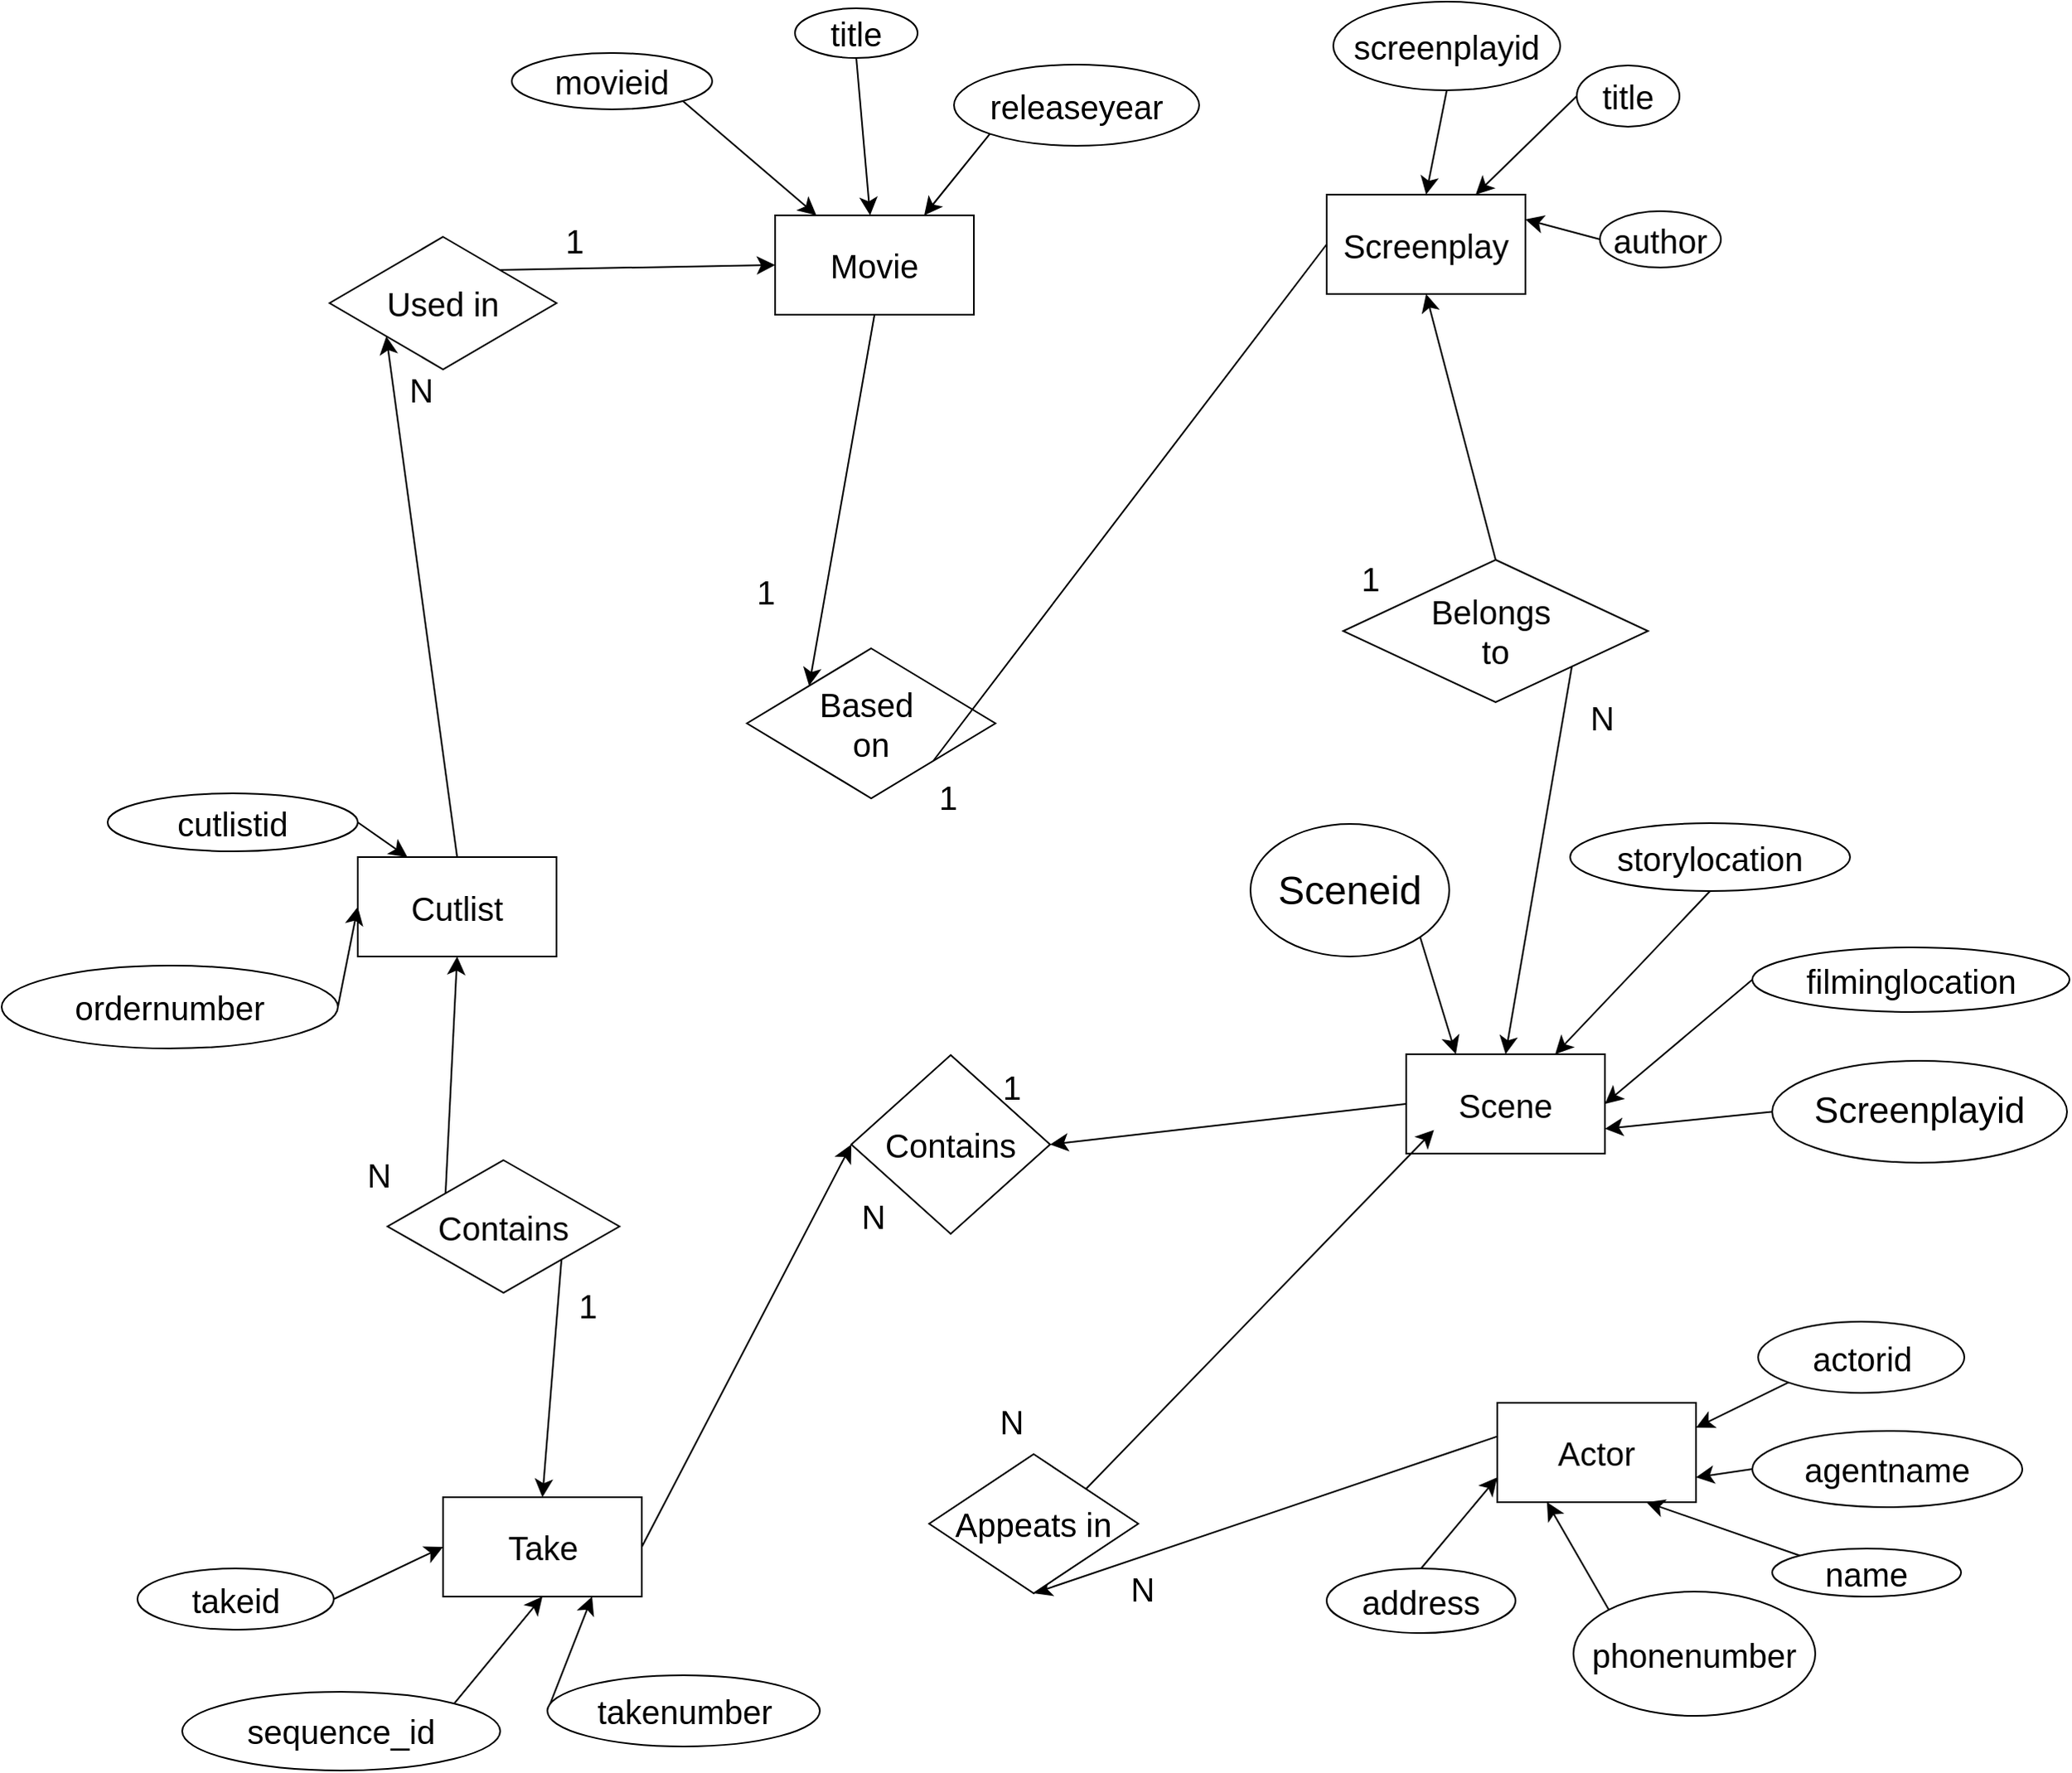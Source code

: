 <mxfile version="24.7.16">
  <diagram name="Page-1" id="NyJBCHCPPrqXN-TRPHbC">
    <mxGraphModel dx="2953" dy="2184" grid="0" gridSize="10" guides="1" tooltips="1" connect="1" arrows="1" fold="1" page="0" pageScale="1" pageWidth="850" pageHeight="1100" math="0" shadow="0">
      <root>
        <mxCell id="0" />
        <mxCell id="1" parent="0" />
        <mxCell id="9w7waXdRDV4EupU6Zrkj-1" value="Screenplay" style="rounded=0;whiteSpace=wrap;html=1;fontFamily=Helvetica;spacing=3;fontSize=20;" vertex="1" parent="1">
          <mxGeometry x="237" y="-383.5" width="120" height="60" as="geometry" />
        </mxCell>
        <mxCell id="9w7waXdRDV4EupU6Zrkj-2" value="Movie" style="rounded=0;whiteSpace=wrap;html=1;fontFamily=Helvetica;spacing=3;fontSize=20;" vertex="1" parent="1">
          <mxGeometry x="-96" y="-371" width="120" height="60" as="geometry" />
        </mxCell>
        <mxCell id="9w7waXdRDV4EupU6Zrkj-75" style="edgeStyle=none;curved=1;rounded=0;orthogonalLoop=1;jettySize=auto;html=1;exitX=0;exitY=0.5;exitDx=0;exitDy=0;entryX=1;entryY=0.5;entryDx=0;entryDy=0;fontSize=20;startSize=8;endSize=8;fontFamily=Helvetica;spacing=3;" edge="1" parent="1" source="9w7waXdRDV4EupU6Zrkj-3" target="9w7waXdRDV4EupU6Zrkj-69">
          <mxGeometry relative="1" as="geometry" />
        </mxCell>
        <mxCell id="9w7waXdRDV4EupU6Zrkj-3" value="Scene" style="rounded=0;whiteSpace=wrap;html=1;fontFamily=Helvetica;spacing=3;fontSize=20;" vertex="1" parent="1">
          <mxGeometry x="285" y="135.5" width="120" height="60" as="geometry" />
        </mxCell>
        <mxCell id="9w7waXdRDV4EupU6Zrkj-70" style="edgeStyle=none;curved=1;rounded=0;orthogonalLoop=1;jettySize=auto;html=1;exitX=0.5;exitY=0;exitDx=0;exitDy=0;entryX=0.5;entryY=1;entryDx=0;entryDy=0;fontSize=20;startSize=8;endSize=8;fontFamily=Helvetica;spacing=3;" edge="1" parent="1" source="9w7waXdRDV4EupU6Zrkj-5" target="9w7waXdRDV4EupU6Zrkj-65">
          <mxGeometry relative="1" as="geometry" />
        </mxCell>
        <mxCell id="9w7waXdRDV4EupU6Zrkj-5" value="Actor" style="rounded=0;whiteSpace=wrap;html=1;fontFamily=Helvetica;spacing=3;fontSize=20;" vertex="1" parent="1">
          <mxGeometry x="340" y="346" width="120" height="60" as="geometry" />
        </mxCell>
        <mxCell id="9w7waXdRDV4EupU6Zrkj-22" style="edgeStyle=none;curved=1;rounded=0;orthogonalLoop=1;jettySize=auto;html=1;exitX=1;exitY=1;exitDx=0;exitDy=0;fontSize=20;startSize=8;endSize=8;fontFamily=Helvetica;spacing=3;" edge="1" parent="1" source="9w7waXdRDV4EupU6Zrkj-6" target="9w7waXdRDV4EupU6Zrkj-2">
          <mxGeometry relative="1" as="geometry" />
        </mxCell>
        <mxCell id="9w7waXdRDV4EupU6Zrkj-6" value="movieid" style="ellipse;whiteSpace=wrap;html=1;fontFamily=Helvetica;spacing=3;fontSize=20;" vertex="1" parent="1">
          <mxGeometry x="-255" y="-469" width="121" height="34" as="geometry" />
        </mxCell>
        <mxCell id="9w7waXdRDV4EupU6Zrkj-23" style="edgeStyle=none;curved=1;rounded=0;orthogonalLoop=1;jettySize=auto;html=1;exitX=0.5;exitY=1;exitDx=0;exitDy=0;fontSize=20;startSize=8;endSize=8;fontFamily=Helvetica;spacing=3;" edge="1" parent="1" source="9w7waXdRDV4EupU6Zrkj-7" target="9w7waXdRDV4EupU6Zrkj-2">
          <mxGeometry relative="1" as="geometry" />
        </mxCell>
        <mxCell id="9w7waXdRDV4EupU6Zrkj-7" value="title" style="ellipse;whiteSpace=wrap;html=1;fontFamily=Helvetica;spacing=3;fontSize=20;" vertex="1" parent="1">
          <mxGeometry x="-84" y="-496" width="74" height="30" as="geometry" />
        </mxCell>
        <mxCell id="9w7waXdRDV4EupU6Zrkj-25" style="edgeStyle=none;curved=1;rounded=0;orthogonalLoop=1;jettySize=auto;html=1;exitX=0;exitY=1;exitDx=0;exitDy=0;entryX=0.75;entryY=0;entryDx=0;entryDy=0;fontSize=20;startSize=8;endSize=8;fontFamily=Helvetica;spacing=3;" edge="1" parent="1" source="9w7waXdRDV4EupU6Zrkj-8" target="9w7waXdRDV4EupU6Zrkj-2">
          <mxGeometry relative="1" as="geometry" />
        </mxCell>
        <mxCell id="9w7waXdRDV4EupU6Zrkj-8" value="releaseyear" style="ellipse;whiteSpace=wrap;html=1;fontFamily=Helvetica;spacing=3;fontSize=20;" vertex="1" parent="1">
          <mxGeometry x="12" y="-462" width="148" height="49" as="geometry" />
        </mxCell>
        <mxCell id="9w7waXdRDV4EupU6Zrkj-74" style="edgeStyle=none;curved=1;rounded=0;orthogonalLoop=1;jettySize=auto;html=1;exitX=1;exitY=0.5;exitDx=0;exitDy=0;entryX=0;entryY=0.5;entryDx=0;entryDy=0;fontSize=20;startSize=8;endSize=8;fontFamily=Helvetica;spacing=3;" edge="1" parent="1" source="9w7waXdRDV4EupU6Zrkj-9" target="9w7waXdRDV4EupU6Zrkj-73">
          <mxGeometry relative="1" as="geometry" />
        </mxCell>
        <mxCell id="9w7waXdRDV4EupU6Zrkj-9" value="takeid" style="ellipse;whiteSpace=wrap;html=1;fontFamily=Helvetica;spacing=3;fontSize=20;" vertex="1" parent="1">
          <mxGeometry x="-481" y="446" width="118.5" height="37" as="geometry" />
        </mxCell>
        <mxCell id="9w7waXdRDV4EupU6Zrkj-72" style="edgeStyle=none;curved=1;rounded=0;orthogonalLoop=1;jettySize=auto;html=1;exitX=0;exitY=0.5;exitDx=0;exitDy=0;entryX=0.75;entryY=1;entryDx=0;entryDy=0;fontSize=20;startSize=8;endSize=8;fontFamily=Helvetica;spacing=3;" edge="1" parent="1" source="9w7waXdRDV4EupU6Zrkj-10" target="9w7waXdRDV4EupU6Zrkj-73">
          <mxGeometry relative="1" as="geometry">
            <mxPoint x="-217.5" y="476.5" as="targetPoint" />
          </mxGeometry>
        </mxCell>
        <mxCell id="9w7waXdRDV4EupU6Zrkj-10" value="takenumber" style="ellipse;whiteSpace=wrap;html=1;fontFamily=Helvetica;spacing=3;fontSize=20;" vertex="1" parent="1">
          <mxGeometry x="-233.5" y="510.5" width="164.5" height="43" as="geometry" />
        </mxCell>
        <mxCell id="9w7waXdRDV4EupU6Zrkj-64" style="edgeStyle=none;curved=1;rounded=0;orthogonalLoop=1;jettySize=auto;html=1;exitX=0.5;exitY=1;exitDx=0;exitDy=0;fontSize=20;startSize=8;endSize=8;entryX=0.75;entryY=0;entryDx=0;entryDy=0;fontFamily=Helvetica;spacing=3;" edge="1" parent="1" source="9w7waXdRDV4EupU6Zrkj-12" target="9w7waXdRDV4EupU6Zrkj-3">
          <mxGeometry relative="1" as="geometry">
            <mxPoint x="497.361" y="65.667" as="targetPoint" />
          </mxGeometry>
        </mxCell>
        <mxCell id="9w7waXdRDV4EupU6Zrkj-12" value="storylocation" style="ellipse;whiteSpace=wrap;html=1;fontFamily=Helvetica;spacing=3;fontSize=20;" vertex="1" parent="1">
          <mxGeometry x="384" y="-4" width="169" height="41" as="geometry" />
        </mxCell>
        <mxCell id="9w7waXdRDV4EupU6Zrkj-55" style="edgeStyle=none;curved=1;rounded=0;orthogonalLoop=1;jettySize=auto;html=1;exitX=0;exitY=0.5;exitDx=0;exitDy=0;entryX=1;entryY=0.5;entryDx=0;entryDy=0;fontSize=20;startSize=8;endSize=8;fontFamily=Helvetica;spacing=3;" edge="1" parent="1" source="9w7waXdRDV4EupU6Zrkj-13" target="9w7waXdRDV4EupU6Zrkj-3">
          <mxGeometry relative="1" as="geometry" />
        </mxCell>
        <mxCell id="9w7waXdRDV4EupU6Zrkj-13" value="filminglocation" style="ellipse;whiteSpace=wrap;html=1;fontFamily=Helvetica;spacing=3;fontSize=20;" vertex="1" parent="1">
          <mxGeometry x="494" y="71" width="191.5" height="39" as="geometry" />
        </mxCell>
        <mxCell id="9w7waXdRDV4EupU6Zrkj-36" style="edgeStyle=none;curved=1;rounded=0;orthogonalLoop=1;jettySize=auto;html=1;exitX=0.5;exitY=1;exitDx=0;exitDy=0;entryX=0.5;entryY=0;entryDx=0;entryDy=0;fontSize=20;startSize=8;endSize=8;fontFamily=Helvetica;spacing=3;" edge="1" parent="1" source="9w7waXdRDV4EupU6Zrkj-14" target="9w7waXdRDV4EupU6Zrkj-1">
          <mxGeometry relative="1" as="geometry" />
        </mxCell>
        <mxCell id="9w7waXdRDV4EupU6Zrkj-14" value="screenplayid" style="ellipse;whiteSpace=wrap;html=1;fontFamily=Helvetica;spacing=3;fontSize=20;" vertex="1" parent="1">
          <mxGeometry x="241" y="-500" width="137" height="53.5" as="geometry" />
        </mxCell>
        <mxCell id="9w7waXdRDV4EupU6Zrkj-37" style="edgeStyle=none;curved=1;rounded=0;orthogonalLoop=1;jettySize=auto;html=1;exitX=0;exitY=0.5;exitDx=0;exitDy=0;entryX=0.75;entryY=0;entryDx=0;entryDy=0;fontSize=20;startSize=8;endSize=8;fontFamily=Helvetica;spacing=3;" edge="1" parent="1" source="9w7waXdRDV4EupU6Zrkj-15" target="9w7waXdRDV4EupU6Zrkj-1">
          <mxGeometry relative="1" as="geometry" />
        </mxCell>
        <mxCell id="9w7waXdRDV4EupU6Zrkj-15" value="title" style="ellipse;whiteSpace=wrap;html=1;fontFamily=Helvetica;spacing=3;fontSize=20;" vertex="1" parent="1">
          <mxGeometry x="388" y="-461.5" width="62" height="37" as="geometry" />
        </mxCell>
        <mxCell id="9w7waXdRDV4EupU6Zrkj-38" style="edgeStyle=none;curved=1;rounded=0;orthogonalLoop=1;jettySize=auto;html=1;exitX=0;exitY=0.5;exitDx=0;exitDy=0;entryX=1;entryY=0.25;entryDx=0;entryDy=0;fontSize=20;startSize=8;endSize=8;fontFamily=Helvetica;spacing=3;" edge="1" parent="1" source="9w7waXdRDV4EupU6Zrkj-16" target="9w7waXdRDV4EupU6Zrkj-1">
          <mxGeometry relative="1" as="geometry" />
        </mxCell>
        <mxCell id="9w7waXdRDV4EupU6Zrkj-16" value="author" style="ellipse;whiteSpace=wrap;html=1;fontFamily=Helvetica;spacing=3;fontSize=20;" vertex="1" parent="1">
          <mxGeometry x="402" y="-373.5" width="73" height="34" as="geometry" />
        </mxCell>
        <mxCell id="9w7waXdRDV4EupU6Zrkj-35" style="edgeStyle=none;curved=1;rounded=0;orthogonalLoop=1;jettySize=auto;html=1;exitX=0;exitY=1;exitDx=0;exitDy=0;entryX=1;entryY=0.25;entryDx=0;entryDy=0;fontSize=20;startSize=8;endSize=8;fontFamily=Helvetica;spacing=3;" edge="1" parent="1" source="9w7waXdRDV4EupU6Zrkj-17" target="9w7waXdRDV4EupU6Zrkj-5">
          <mxGeometry relative="1" as="geometry" />
        </mxCell>
        <mxCell id="9w7waXdRDV4EupU6Zrkj-17" value="actorid" style="ellipse;whiteSpace=wrap;html=1;fontFamily=Helvetica;spacing=3;fontSize=20;" vertex="1" parent="1">
          <mxGeometry x="497.5" y="297" width="124.5" height="43" as="geometry" />
        </mxCell>
        <mxCell id="9w7waXdRDV4EupU6Zrkj-33" style="edgeStyle=none;curved=1;rounded=0;orthogonalLoop=1;jettySize=auto;html=1;exitX=0;exitY=0;exitDx=0;exitDy=0;entryX=0.75;entryY=1;entryDx=0;entryDy=0;fontSize=20;startSize=8;endSize=8;fontFamily=Helvetica;spacing=3;" edge="1" parent="1" source="9w7waXdRDV4EupU6Zrkj-18" target="9w7waXdRDV4EupU6Zrkj-5">
          <mxGeometry relative="1" as="geometry" />
        </mxCell>
        <mxCell id="9w7waXdRDV4EupU6Zrkj-18" value="name" style="ellipse;whiteSpace=wrap;html=1;fontFamily=Helvetica;spacing=3;fontSize=20;" vertex="1" parent="1">
          <mxGeometry x="506" y="434" width="114" height="29" as="geometry" />
        </mxCell>
        <mxCell id="9w7waXdRDV4EupU6Zrkj-32" style="edgeStyle=none;curved=1;rounded=0;orthogonalLoop=1;jettySize=auto;html=1;exitX=0;exitY=0;exitDx=0;exitDy=0;entryX=0.25;entryY=1;entryDx=0;entryDy=0;fontSize=20;startSize=8;endSize=8;fontFamily=Helvetica;spacing=3;" edge="1" parent="1" source="9w7waXdRDV4EupU6Zrkj-19" target="9w7waXdRDV4EupU6Zrkj-5">
          <mxGeometry relative="1" as="geometry" />
        </mxCell>
        <mxCell id="9w7waXdRDV4EupU6Zrkj-19" value="phonenumber" style="ellipse;whiteSpace=wrap;html=1;fontFamily=Helvetica;spacing=3;fontSize=20;" vertex="1" parent="1">
          <mxGeometry x="386" y="460" width="146" height="75" as="geometry" />
        </mxCell>
        <mxCell id="9w7waXdRDV4EupU6Zrkj-31" style="edgeStyle=none;curved=1;rounded=0;orthogonalLoop=1;jettySize=auto;html=1;exitX=0.5;exitY=0;exitDx=0;exitDy=0;entryX=0;entryY=0.75;entryDx=0;entryDy=0;fontSize=20;startSize=8;endSize=8;fontFamily=Helvetica;spacing=3;" edge="1" parent="1" source="9w7waXdRDV4EupU6Zrkj-20" target="9w7waXdRDV4EupU6Zrkj-5">
          <mxGeometry relative="1" as="geometry" />
        </mxCell>
        <mxCell id="9w7waXdRDV4EupU6Zrkj-20" value="address" style="ellipse;whiteSpace=wrap;html=1;fontFamily=Helvetica;spacing=3;fontSize=20;" vertex="1" parent="1">
          <mxGeometry x="237" y="446" width="114" height="39" as="geometry" />
        </mxCell>
        <mxCell id="9w7waXdRDV4EupU6Zrkj-34" style="edgeStyle=none;curved=1;rounded=0;orthogonalLoop=1;jettySize=auto;html=1;exitX=0;exitY=0.5;exitDx=0;exitDy=0;entryX=1;entryY=0.75;entryDx=0;entryDy=0;fontSize=20;startSize=8;endSize=8;fontFamily=Helvetica;spacing=3;" edge="1" parent="1" source="9w7waXdRDV4EupU6Zrkj-21" target="9w7waXdRDV4EupU6Zrkj-5">
          <mxGeometry relative="1" as="geometry" />
        </mxCell>
        <mxCell id="9w7waXdRDV4EupU6Zrkj-21" value="agentname" style="ellipse;whiteSpace=wrap;html=1;fontFamily=Helvetica;spacing=3;fontSize=20;" vertex="1" parent="1">
          <mxGeometry x="494" y="363" width="163" height="46" as="geometry" />
        </mxCell>
        <mxCell id="9w7waXdRDV4EupU6Zrkj-43" style="edgeStyle=none;curved=1;rounded=0;orthogonalLoop=1;jettySize=auto;html=1;exitX=1;exitY=0;exitDx=0;exitDy=0;entryX=0.5;entryY=1;entryDx=0;entryDy=0;fontSize=20;startSize=8;endSize=8;fontFamily=Helvetica;spacing=3;" edge="1" parent="1" source="9w7waXdRDV4EupU6Zrkj-42" target="9w7waXdRDV4EupU6Zrkj-73">
          <mxGeometry relative="1" as="geometry">
            <mxPoint x="-247.5" y="506.5" as="targetPoint" />
          </mxGeometry>
        </mxCell>
        <mxCell id="9w7waXdRDV4EupU6Zrkj-42" value="sequence_id" style="ellipse;whiteSpace=wrap;html=1;fontFamily=Helvetica;spacing=3;fontSize=20;" vertex="1" parent="1">
          <mxGeometry x="-454" y="520.5" width="192" height="47.5" as="geometry" />
        </mxCell>
        <mxCell id="9w7waXdRDV4EupU6Zrkj-44" value="Based&amp;nbsp;&lt;div style=&quot;font-size: 20px;&quot;&gt;on&lt;/div&gt;" style="rhombus;whiteSpace=wrap;html=1;fontFamily=Helvetica;spacing=3;fontSize=20;" vertex="1" parent="1">
          <mxGeometry x="-113" y="-109.5" width="150" height="90.5" as="geometry" />
        </mxCell>
        <mxCell id="9w7waXdRDV4EupU6Zrkj-46" value="" style="endArrow=none;html=1;rounded=0;fontSize=20;startSize=8;endSize=8;curved=1;entryX=1;entryY=1;entryDx=0;entryDy=0;exitX=0;exitY=0.5;exitDx=0;exitDy=0;fontFamily=Helvetica;spacing=3;" edge="1" parent="1" source="9w7waXdRDV4EupU6Zrkj-1" target="9w7waXdRDV4EupU6Zrkj-44">
          <mxGeometry width="50" height="50" relative="1" as="geometry">
            <mxPoint x="223" y="80" as="sourcePoint" />
            <mxPoint x="93" y="10" as="targetPoint" />
          </mxGeometry>
        </mxCell>
        <mxCell id="9w7waXdRDV4EupU6Zrkj-78" style="edgeStyle=none;curved=1;rounded=0;orthogonalLoop=1;jettySize=auto;html=1;exitX=0.5;exitY=0;exitDx=0;exitDy=0;entryX=0;entryY=1;entryDx=0;entryDy=0;fontSize=20;startSize=8;endSize=8;fontFamily=Helvetica;spacing=3;" edge="1" parent="1" source="9w7waXdRDV4EupU6Zrkj-47" target="9w7waXdRDV4EupU6Zrkj-77">
          <mxGeometry relative="1" as="geometry" />
        </mxCell>
        <mxCell id="9w7waXdRDV4EupU6Zrkj-47" value="Cutlist" style="rounded=0;whiteSpace=wrap;html=1;fontFamily=Helvetica;spacing=3;fontSize=20;" vertex="1" parent="1">
          <mxGeometry x="-348" y="16.5" width="120" height="60" as="geometry" />
        </mxCell>
        <mxCell id="9w7waXdRDV4EupU6Zrkj-67" style="edgeStyle=none;curved=1;rounded=0;orthogonalLoop=1;jettySize=auto;html=1;exitX=1;exitY=0.5;exitDx=0;exitDy=0;entryX=0.25;entryY=0;entryDx=0;entryDy=0;fontSize=20;startSize=8;endSize=8;fontFamily=Helvetica;spacing=3;" edge="1" parent="1" source="9w7waXdRDV4EupU6Zrkj-48" target="9w7waXdRDV4EupU6Zrkj-47">
          <mxGeometry relative="1" as="geometry" />
        </mxCell>
        <mxCell id="9w7waXdRDV4EupU6Zrkj-48" value="cutlistid" style="ellipse;whiteSpace=wrap;html=1;fontFamily=Helvetica;spacing=3;fontSize=20;" vertex="1" parent="1">
          <mxGeometry x="-499" y="-22" width="151" height="35" as="geometry" />
        </mxCell>
        <mxCell id="9w7waXdRDV4EupU6Zrkj-68" style="edgeStyle=none;curved=1;rounded=0;orthogonalLoop=1;jettySize=auto;html=1;exitX=1;exitY=0.5;exitDx=0;exitDy=0;entryX=0;entryY=0.5;entryDx=0;entryDy=0;fontSize=20;startSize=8;endSize=8;fontFamily=Helvetica;spacing=3;" edge="1" parent="1" source="9w7waXdRDV4EupU6Zrkj-49" target="9w7waXdRDV4EupU6Zrkj-47">
          <mxGeometry relative="1" as="geometry" />
        </mxCell>
        <mxCell id="9w7waXdRDV4EupU6Zrkj-49" value="ordernumber" style="ellipse;whiteSpace=wrap;html=1;fontFamily=Helvetica;spacing=3;fontSize=20;" vertex="1" parent="1">
          <mxGeometry x="-563" y="82" width="203" height="50" as="geometry" />
        </mxCell>
        <mxCell id="9w7waXdRDV4EupU6Zrkj-51" value="1" style="text;html=1;align=center;verticalAlign=middle;resizable=0;points=[];autosize=1;strokeColor=none;fillColor=none;fontSize=20;fontFamily=Helvetica;spacing=3;" vertex="1" parent="1">
          <mxGeometry x="-8" y="-39" width="31" height="38" as="geometry" />
        </mxCell>
        <mxCell id="9w7waXdRDV4EupU6Zrkj-58" style="edgeStyle=none;curved=1;rounded=0;orthogonalLoop=1;jettySize=auto;html=1;exitX=0.5;exitY=0;exitDx=0;exitDy=0;entryX=0.5;entryY=1;entryDx=0;entryDy=0;fontSize=20;startSize=8;endSize=8;fontFamily=Helvetica;spacing=3;" edge="1" parent="1" source="9w7waXdRDV4EupU6Zrkj-57" target="9w7waXdRDV4EupU6Zrkj-1">
          <mxGeometry relative="1" as="geometry" />
        </mxCell>
        <mxCell id="9w7waXdRDV4EupU6Zrkj-60" style="edgeStyle=none;curved=1;rounded=0;orthogonalLoop=1;jettySize=auto;html=1;exitX=1;exitY=1;exitDx=0;exitDy=0;entryX=0.5;entryY=0;entryDx=0;entryDy=0;fontSize=20;startSize=8;endSize=8;fontFamily=Helvetica;spacing=3;" edge="1" parent="1" source="9w7waXdRDV4EupU6Zrkj-57" target="9w7waXdRDV4EupU6Zrkj-3">
          <mxGeometry relative="1" as="geometry" />
        </mxCell>
        <mxCell id="9w7waXdRDV4EupU6Zrkj-57" value="Belongs&amp;nbsp;&lt;div style=&quot;font-size: 20px;&quot;&gt;to&lt;/div&gt;" style="rhombus;whiteSpace=wrap;html=1;fontFamily=Helvetica;spacing=3;fontSize=20;" vertex="1" parent="1">
          <mxGeometry x="247" y="-163" width="184" height="86" as="geometry" />
        </mxCell>
        <mxCell id="9w7waXdRDV4EupU6Zrkj-61" value="N" style="text;html=1;align=center;verticalAlign=middle;resizable=0;points=[];autosize=1;strokeColor=none;fillColor=none;fontSize=20;fontFamily=Helvetica;spacing=3;" vertex="1" parent="1">
          <mxGeometry x="386" y="-87" width="34" height="38" as="geometry" />
        </mxCell>
        <mxCell id="9w7waXdRDV4EupU6Zrkj-63" value="1" style="text;html=1;align=center;verticalAlign=middle;resizable=0;points=[];autosize=1;strokeColor=none;fillColor=none;fontSize=20;fontFamily=Helvetica;spacing=3;" vertex="1" parent="1">
          <mxGeometry x="247" y="-171" width="31" height="38" as="geometry" />
        </mxCell>
        <mxCell id="9w7waXdRDV4EupU6Zrkj-65" value="Appeats in" style="rhombus;whiteSpace=wrap;html=1;fontFamily=Helvetica;spacing=3;fontSize=20;" vertex="1" parent="1">
          <mxGeometry x="-3" y="377" width="126.25" height="84" as="geometry" />
        </mxCell>
        <mxCell id="9w7waXdRDV4EupU6Zrkj-69" value="Contains" style="rhombus;whiteSpace=wrap;html=1;fontFamily=Helvetica;spacing=3;fontSize=20;" vertex="1" parent="1">
          <mxGeometry x="-50" y="136" width="120" height="108" as="geometry" />
        </mxCell>
        <mxCell id="9w7waXdRDV4EupU6Zrkj-71" style="edgeStyle=none;curved=1;rounded=0;orthogonalLoop=1;jettySize=auto;html=1;exitX=1;exitY=0;exitDx=0;exitDy=0;entryX=0.14;entryY=0.762;entryDx=0;entryDy=0;entryPerimeter=0;fontSize=20;startSize=8;endSize=8;fontFamily=Helvetica;spacing=3;" edge="1" parent="1" source="9w7waXdRDV4EupU6Zrkj-65" target="9w7waXdRDV4EupU6Zrkj-3">
          <mxGeometry relative="1" as="geometry" />
        </mxCell>
        <mxCell id="9w7waXdRDV4EupU6Zrkj-76" style="edgeStyle=none;curved=1;rounded=0;orthogonalLoop=1;jettySize=auto;html=1;exitX=1;exitY=0.5;exitDx=0;exitDy=0;entryX=0;entryY=0.5;entryDx=0;entryDy=0;fontSize=20;startSize=8;endSize=8;fontFamily=Helvetica;spacing=3;" edge="1" parent="1" source="9w7waXdRDV4EupU6Zrkj-73" target="9w7waXdRDV4EupU6Zrkj-69">
          <mxGeometry relative="1" as="geometry" />
        </mxCell>
        <mxCell id="9w7waXdRDV4EupU6Zrkj-73" value="Take" style="rounded=0;whiteSpace=wrap;html=1;fontFamily=Helvetica;spacing=3;fontSize=20;" vertex="1" parent="1">
          <mxGeometry x="-296.5" y="403" width="120" height="60" as="geometry" />
        </mxCell>
        <mxCell id="9w7waXdRDV4EupU6Zrkj-79" style="edgeStyle=none;curved=1;rounded=0;orthogonalLoop=1;jettySize=auto;html=1;exitX=1;exitY=0;exitDx=0;exitDy=0;entryX=0;entryY=0.5;entryDx=0;entryDy=0;fontSize=20;startSize=8;endSize=8;fontFamily=Helvetica;spacing=3;" edge="1" parent="1" source="9w7waXdRDV4EupU6Zrkj-77" target="9w7waXdRDV4EupU6Zrkj-2">
          <mxGeometry relative="1" as="geometry" />
        </mxCell>
        <mxCell id="9w7waXdRDV4EupU6Zrkj-77" value="Used in" style="rhombus;whiteSpace=wrap;html=1;fontFamily=Helvetica;spacing=3;fontSize=20;" vertex="1" parent="1">
          <mxGeometry x="-365" y="-358" width="137" height="80" as="geometry" />
        </mxCell>
        <mxCell id="9w7waXdRDV4EupU6Zrkj-82" style="edgeStyle=none;curved=1;rounded=0;orthogonalLoop=1;jettySize=auto;html=1;exitX=1;exitY=1;exitDx=0;exitDy=0;entryX=0.5;entryY=0;entryDx=0;entryDy=0;fontSize=20;startSize=8;endSize=8;fontFamily=Helvetica;spacing=3;" edge="1" parent="1" source="9w7waXdRDV4EupU6Zrkj-80" target="9w7waXdRDV4EupU6Zrkj-73">
          <mxGeometry relative="1" as="geometry" />
        </mxCell>
        <mxCell id="9w7waXdRDV4EupU6Zrkj-83" style="edgeStyle=none;curved=1;rounded=0;orthogonalLoop=1;jettySize=auto;html=1;exitX=0;exitY=0;exitDx=0;exitDy=0;entryX=0.5;entryY=1;entryDx=0;entryDy=0;fontSize=20;startSize=8;endSize=8;fontFamily=Helvetica;spacing=3;" edge="1" parent="1" source="9w7waXdRDV4EupU6Zrkj-80" target="9w7waXdRDV4EupU6Zrkj-47">
          <mxGeometry relative="1" as="geometry" />
        </mxCell>
        <mxCell id="9w7waXdRDV4EupU6Zrkj-80" value="Contains" style="rhombus;whiteSpace=wrap;html=1;fontFamily=Helvetica;spacing=3;fontSize=20;" vertex="1" parent="1">
          <mxGeometry x="-330" y="199.5" width="140" height="80" as="geometry" />
        </mxCell>
        <mxCell id="9w7waXdRDV4EupU6Zrkj-84" value="N" style="text;html=1;align=center;verticalAlign=middle;whiteSpace=wrap;rounded=0;fontSize=20;fontFamily=Helvetica;spacing=3;" vertex="1" parent="1">
          <mxGeometry x="-365" y="193" width="60" height="30" as="geometry" />
        </mxCell>
        <mxCell id="9w7waXdRDV4EupU6Zrkj-85" value="1" style="text;html=1;align=center;verticalAlign=middle;whiteSpace=wrap;rounded=0;fontSize=20;fontFamily=Helvetica;spacing=3;" vertex="1" parent="1">
          <mxGeometry x="-239" y="272" width="60" height="30" as="geometry" />
        </mxCell>
        <mxCell id="9w7waXdRDV4EupU6Zrkj-86" value="1" style="text;html=1;align=center;verticalAlign=middle;whiteSpace=wrap;rounded=0;fontSize=20;fontFamily=Helvetica;spacing=3;" vertex="1" parent="1">
          <mxGeometry x="-247" y="-371.5" width="60" height="30" as="geometry" />
        </mxCell>
        <mxCell id="9w7waXdRDV4EupU6Zrkj-87" value="N" style="text;html=1;align=center;verticalAlign=middle;resizable=0;points=[];autosize=1;strokeColor=none;fillColor=none;fontSize=20;fontFamily=Helvetica;spacing=3;" vertex="1" parent="1">
          <mxGeometry x="-327" y="-285.5" width="34" height="38" as="geometry" />
        </mxCell>
        <mxCell id="9w7waXdRDV4EupU6Zrkj-88" value="1" style="text;html=1;align=center;verticalAlign=middle;whiteSpace=wrap;rounded=0;fontSize=20;fontFamily=Helvetica;spacing=3;" vertex="1" parent="1">
          <mxGeometry x="16.5" y="139.5" width="60" height="30" as="geometry" />
        </mxCell>
        <mxCell id="9w7waXdRDV4EupU6Zrkj-89" value="N" style="text;html=1;align=center;verticalAlign=middle;resizable=0;points=[];autosize=1;strokeColor=none;fillColor=none;fontSize=20;fontFamily=Helvetica;spacing=3;" vertex="1" parent="1">
          <mxGeometry x="-54.5" y="213.5" width="34" height="38" as="geometry" />
        </mxCell>
        <mxCell id="9w7waXdRDV4EupU6Zrkj-90" value="N" style="text;html=1;align=center;verticalAlign=middle;whiteSpace=wrap;rounded=0;fontSize=20;fontFamily=Helvetica;spacing=3;" vertex="1" parent="1">
          <mxGeometry x="96" y="443" width="60" height="30" as="geometry" />
        </mxCell>
        <mxCell id="9w7waXdRDV4EupU6Zrkj-91" value="N" style="text;html=1;align=center;verticalAlign=middle;whiteSpace=wrap;rounded=0;fontSize=20;fontFamily=Helvetica;spacing=3;" vertex="1" parent="1">
          <mxGeometry x="16.5" y="342" width="60" height="30" as="geometry" />
        </mxCell>
        <mxCell id="9w7waXdRDV4EupU6Zrkj-93" value="" style="edgeStyle=none;curved=1;rounded=0;orthogonalLoop=1;jettySize=auto;html=1;exitX=0.5;exitY=1;exitDx=0;exitDy=0;entryX=0;entryY=0;entryDx=0;entryDy=0;fontSize=20;startSize=8;endSize=8;fontFamily=Helvetica;spacing=3;" edge="1" parent="1" source="9w7waXdRDV4EupU6Zrkj-2" target="9w7waXdRDV4EupU6Zrkj-44">
          <mxGeometry relative="1" as="geometry">
            <mxPoint x="-36" y="-311" as="sourcePoint" />
            <mxPoint x="37.5" y="-161" as="targetPoint" />
          </mxGeometry>
        </mxCell>
        <mxCell id="9w7waXdRDV4EupU6Zrkj-94" value="1" style="text;html=1;align=center;verticalAlign=middle;resizable=0;points=[];autosize=1;strokeColor=none;fillColor=none;fontSize=20;fontFamily=Helvetica;spacing=3;" vertex="1" parent="1">
          <mxGeometry x="-118" y="-163" width="31" height="38" as="geometry" />
        </mxCell>
        <mxCell id="9w7waXdRDV4EupU6Zrkj-98" style="edgeStyle=none;curved=1;rounded=0;orthogonalLoop=1;jettySize=auto;html=1;exitX=0;exitY=0.5;exitDx=0;exitDy=0;entryX=1;entryY=0.75;entryDx=0;entryDy=0;fontSize=12;startSize=8;endSize=8;" edge="1" parent="1" source="9w7waXdRDV4EupU6Zrkj-97" target="9w7waXdRDV4EupU6Zrkj-3">
          <mxGeometry relative="1" as="geometry" />
        </mxCell>
        <mxCell id="9w7waXdRDV4EupU6Zrkj-97" value="&lt;font style=&quot;font-size: 22px;&quot;&gt;Screenplayid&lt;/font&gt;" style="ellipse;whiteSpace=wrap;html=1;" vertex="1" parent="1">
          <mxGeometry x="506" y="139.5" width="178" height="61.5" as="geometry" />
        </mxCell>
        <mxCell id="9w7waXdRDV4EupU6Zrkj-100" style="edgeStyle=none;curved=1;rounded=0;orthogonalLoop=1;jettySize=auto;html=1;exitX=1;exitY=1;exitDx=0;exitDy=0;entryX=0.25;entryY=0;entryDx=0;entryDy=0;fontSize=12;startSize=8;endSize=8;" edge="1" parent="1" source="9w7waXdRDV4EupU6Zrkj-99" target="9w7waXdRDV4EupU6Zrkj-3">
          <mxGeometry relative="1" as="geometry" />
        </mxCell>
        <mxCell id="9w7waXdRDV4EupU6Zrkj-99" value="&lt;font style=&quot;font-size: 24px;&quot;&gt;Sceneid&lt;/font&gt;" style="ellipse;whiteSpace=wrap;html=1;" vertex="1" parent="1">
          <mxGeometry x="191" y="-3.5" width="120" height="80" as="geometry" />
        </mxCell>
      </root>
    </mxGraphModel>
  </diagram>
</mxfile>
